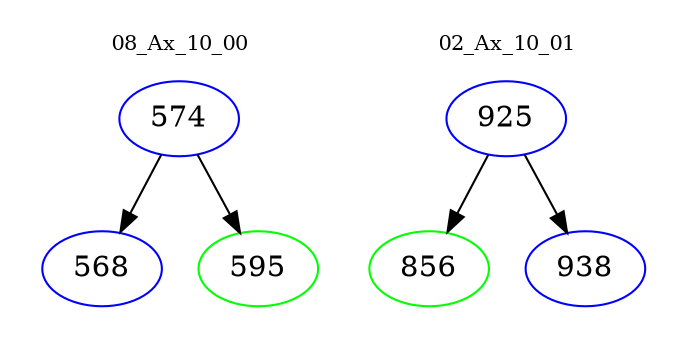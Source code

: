 digraph{
subgraph cluster_0 {
color = white
label = "08_Ax_10_00";
fontsize=10;
T0_574 [label="574", color="blue"]
T0_574 -> T0_568 [color="black"]
T0_568 [label="568", color="blue"]
T0_574 -> T0_595 [color="black"]
T0_595 [label="595", color="green"]
}
subgraph cluster_1 {
color = white
label = "02_Ax_10_01";
fontsize=10;
T1_925 [label="925", color="blue"]
T1_925 -> T1_856 [color="black"]
T1_856 [label="856", color="green"]
T1_925 -> T1_938 [color="black"]
T1_938 [label="938", color="blue"]
}
}
